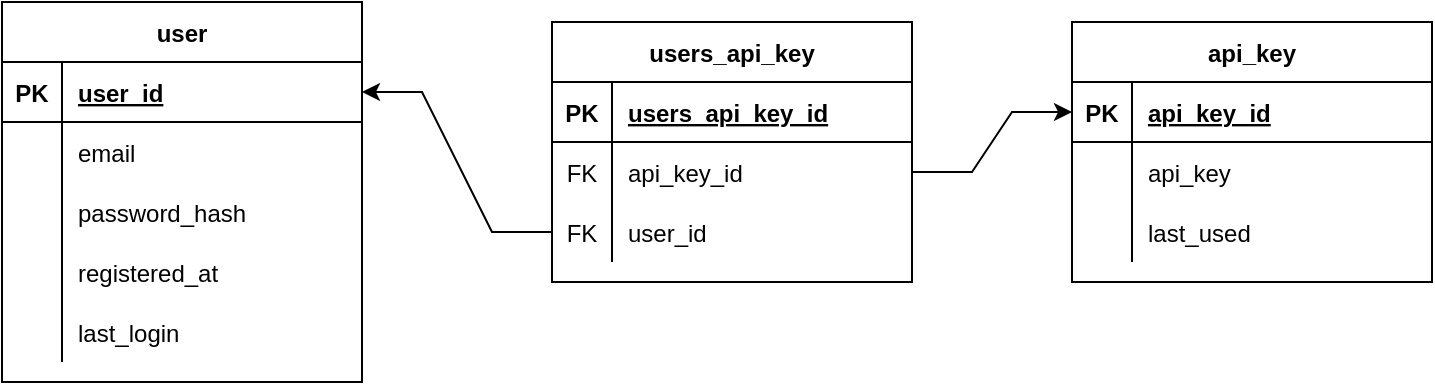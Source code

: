 <mxfile version="14.2.9" type="github"><diagram id="ywZs2xIxrQHkzVWZ9bWs" name="Page-1"><mxGraphModel dx="1350" dy="806" grid="1" gridSize="10" guides="1" tooltips="1" connect="1" arrows="1" fold="1" page="1" pageScale="1" pageWidth="850" pageHeight="1100" math="0" shadow="0"><root><mxCell id="0"/><mxCell id="1" parent="0"/><mxCell id="kaUXFSgNHzTCIUOwMRk4-1" value="user" style="shape=table;startSize=30;container=1;collapsible=1;childLayout=tableLayout;fixedRows=1;rowLines=0;fontStyle=1;align=center;resizeLast=1;" vertex="1" parent="1"><mxGeometry x="245" y="330" width="180" height="190" as="geometry"/></mxCell><mxCell id="kaUXFSgNHzTCIUOwMRk4-2" value="" style="shape=partialRectangle;collapsible=0;dropTarget=0;pointerEvents=0;fillColor=none;top=0;left=0;bottom=1;right=0;points=[[0,0.5],[1,0.5]];portConstraint=eastwest;" vertex="1" parent="kaUXFSgNHzTCIUOwMRk4-1"><mxGeometry y="30" width="180" height="30" as="geometry"/></mxCell><mxCell id="kaUXFSgNHzTCIUOwMRk4-3" value="PK" style="shape=partialRectangle;connectable=0;fillColor=none;top=0;left=0;bottom=0;right=0;fontStyle=1;overflow=hidden;" vertex="1" parent="kaUXFSgNHzTCIUOwMRk4-2"><mxGeometry width="30" height="30" as="geometry"/></mxCell><mxCell id="kaUXFSgNHzTCIUOwMRk4-4" value="user_id" style="shape=partialRectangle;connectable=0;fillColor=none;top=0;left=0;bottom=0;right=0;align=left;spacingLeft=6;fontStyle=5;overflow=hidden;" vertex="1" parent="kaUXFSgNHzTCIUOwMRk4-2"><mxGeometry x="30" width="150" height="30" as="geometry"/></mxCell><mxCell id="kaUXFSgNHzTCIUOwMRk4-5" value="" style="shape=partialRectangle;collapsible=0;dropTarget=0;pointerEvents=0;fillColor=none;top=0;left=0;bottom=0;right=0;points=[[0,0.5],[1,0.5]];portConstraint=eastwest;" vertex="1" parent="kaUXFSgNHzTCIUOwMRk4-1"><mxGeometry y="60" width="180" height="30" as="geometry"/></mxCell><mxCell id="kaUXFSgNHzTCIUOwMRk4-6" value="" style="shape=partialRectangle;connectable=0;fillColor=none;top=0;left=0;bottom=0;right=0;editable=1;overflow=hidden;" vertex="1" parent="kaUXFSgNHzTCIUOwMRk4-5"><mxGeometry width="30" height="30" as="geometry"/></mxCell><mxCell id="kaUXFSgNHzTCIUOwMRk4-7" value="email" style="shape=partialRectangle;connectable=0;fillColor=none;top=0;left=0;bottom=0;right=0;align=left;spacingLeft=6;overflow=hidden;" vertex="1" parent="kaUXFSgNHzTCIUOwMRk4-5"><mxGeometry x="30" width="150" height="30" as="geometry"/></mxCell><mxCell id="kaUXFSgNHzTCIUOwMRk4-8" value="" style="shape=partialRectangle;collapsible=0;dropTarget=0;pointerEvents=0;fillColor=none;top=0;left=0;bottom=0;right=0;points=[[0,0.5],[1,0.5]];portConstraint=eastwest;" vertex="1" parent="kaUXFSgNHzTCIUOwMRk4-1"><mxGeometry y="90" width="180" height="30" as="geometry"/></mxCell><mxCell id="kaUXFSgNHzTCIUOwMRk4-9" value="" style="shape=partialRectangle;connectable=0;fillColor=none;top=0;left=0;bottom=0;right=0;editable=1;overflow=hidden;" vertex="1" parent="kaUXFSgNHzTCIUOwMRk4-8"><mxGeometry width="30" height="30" as="geometry"/></mxCell><mxCell id="kaUXFSgNHzTCIUOwMRk4-10" value="password_hash" style="shape=partialRectangle;connectable=0;fillColor=none;top=0;left=0;bottom=0;right=0;align=left;spacingLeft=6;overflow=hidden;" vertex="1" parent="kaUXFSgNHzTCIUOwMRk4-8"><mxGeometry x="30" width="150" height="30" as="geometry"/></mxCell><mxCell id="kaUXFSgNHzTCIUOwMRk4-11" value="" style="shape=partialRectangle;collapsible=0;dropTarget=0;pointerEvents=0;fillColor=none;top=0;left=0;bottom=0;right=0;points=[[0,0.5],[1,0.5]];portConstraint=eastwest;" vertex="1" parent="kaUXFSgNHzTCIUOwMRk4-1"><mxGeometry y="120" width="180" height="30" as="geometry"/></mxCell><mxCell id="kaUXFSgNHzTCIUOwMRk4-12" value="" style="shape=partialRectangle;connectable=0;fillColor=none;top=0;left=0;bottom=0;right=0;editable=1;overflow=hidden;" vertex="1" parent="kaUXFSgNHzTCIUOwMRk4-11"><mxGeometry width="30" height="30" as="geometry"/></mxCell><mxCell id="kaUXFSgNHzTCIUOwMRk4-13" value="registered_at" style="shape=partialRectangle;connectable=0;fillColor=none;top=0;left=0;bottom=0;right=0;align=left;spacingLeft=6;overflow=hidden;" vertex="1" parent="kaUXFSgNHzTCIUOwMRk4-11"><mxGeometry x="30" width="150" height="30" as="geometry"/></mxCell><mxCell id="kaUXFSgNHzTCIUOwMRk4-14" style="shape=partialRectangle;collapsible=0;dropTarget=0;pointerEvents=0;fillColor=none;top=0;left=0;bottom=0;right=0;points=[[0,0.5],[1,0.5]];portConstraint=eastwest;" vertex="1" parent="kaUXFSgNHzTCIUOwMRk4-1"><mxGeometry y="150" width="180" height="30" as="geometry"/></mxCell><mxCell id="kaUXFSgNHzTCIUOwMRk4-15" style="shape=partialRectangle;connectable=0;fillColor=none;top=0;left=0;bottom=0;right=0;editable=1;overflow=hidden;" vertex="1" parent="kaUXFSgNHzTCIUOwMRk4-14"><mxGeometry width="30" height="30" as="geometry"/></mxCell><mxCell id="kaUXFSgNHzTCIUOwMRk4-16" value="last_login" style="shape=partialRectangle;connectable=0;fillColor=none;top=0;left=0;bottom=0;right=0;align=left;spacingLeft=6;overflow=hidden;" vertex="1" parent="kaUXFSgNHzTCIUOwMRk4-14"><mxGeometry x="30" width="150" height="30" as="geometry"/></mxCell><mxCell id="kaUXFSgNHzTCIUOwMRk4-17" value="api_key" style="shape=table;startSize=30;container=1;collapsible=1;childLayout=tableLayout;fixedRows=1;rowLines=0;fontStyle=1;align=center;resizeLast=1;" vertex="1" parent="1"><mxGeometry x="780" y="340" width="180" height="130" as="geometry"/></mxCell><mxCell id="kaUXFSgNHzTCIUOwMRk4-18" value="" style="shape=partialRectangle;collapsible=0;dropTarget=0;pointerEvents=0;fillColor=none;top=0;left=0;bottom=1;right=0;points=[[0,0.5],[1,0.5]];portConstraint=eastwest;" vertex="1" parent="kaUXFSgNHzTCIUOwMRk4-17"><mxGeometry y="30" width="180" height="30" as="geometry"/></mxCell><mxCell id="kaUXFSgNHzTCIUOwMRk4-19" value="PK" style="shape=partialRectangle;connectable=0;fillColor=none;top=0;left=0;bottom=0;right=0;fontStyle=1;overflow=hidden;" vertex="1" parent="kaUXFSgNHzTCIUOwMRk4-18"><mxGeometry width="30" height="30" as="geometry"/></mxCell><mxCell id="kaUXFSgNHzTCIUOwMRk4-20" value="api_key_id" style="shape=partialRectangle;connectable=0;fillColor=none;top=0;left=0;bottom=0;right=0;align=left;spacingLeft=6;fontStyle=5;overflow=hidden;" vertex="1" parent="kaUXFSgNHzTCIUOwMRk4-18"><mxGeometry x="30" width="150" height="30" as="geometry"/></mxCell><mxCell id="kaUXFSgNHzTCIUOwMRk4-21" value="" style="shape=partialRectangle;collapsible=0;dropTarget=0;pointerEvents=0;fillColor=none;top=0;left=0;bottom=0;right=0;points=[[0,0.5],[1,0.5]];portConstraint=eastwest;" vertex="1" parent="kaUXFSgNHzTCIUOwMRk4-17"><mxGeometry y="60" width="180" height="30" as="geometry"/></mxCell><mxCell id="kaUXFSgNHzTCIUOwMRk4-22" value="" style="shape=partialRectangle;connectable=0;fillColor=none;top=0;left=0;bottom=0;right=0;editable=1;overflow=hidden;" vertex="1" parent="kaUXFSgNHzTCIUOwMRk4-21"><mxGeometry width="30" height="30" as="geometry"/></mxCell><mxCell id="kaUXFSgNHzTCIUOwMRk4-23" value="api_key" style="shape=partialRectangle;connectable=0;fillColor=none;top=0;left=0;bottom=0;right=0;align=left;spacingLeft=6;overflow=hidden;" vertex="1" parent="kaUXFSgNHzTCIUOwMRk4-21"><mxGeometry x="30" width="150" height="30" as="geometry"/></mxCell><mxCell id="kaUXFSgNHzTCIUOwMRk4-24" value="" style="shape=partialRectangle;collapsible=0;dropTarget=0;pointerEvents=0;fillColor=none;top=0;left=0;bottom=0;right=0;points=[[0,0.5],[1,0.5]];portConstraint=eastwest;" vertex="1" parent="kaUXFSgNHzTCIUOwMRk4-17"><mxGeometry y="90" width="180" height="30" as="geometry"/></mxCell><mxCell id="kaUXFSgNHzTCIUOwMRk4-25" value="" style="shape=partialRectangle;connectable=0;fillColor=none;top=0;left=0;bottom=0;right=0;editable=1;overflow=hidden;" vertex="1" parent="kaUXFSgNHzTCIUOwMRk4-24"><mxGeometry width="30" height="30" as="geometry"/></mxCell><mxCell id="kaUXFSgNHzTCIUOwMRk4-26" value="last_used" style="shape=partialRectangle;connectable=0;fillColor=none;top=0;left=0;bottom=0;right=0;align=left;spacingLeft=6;overflow=hidden;" vertex="1" parent="kaUXFSgNHzTCIUOwMRk4-24"><mxGeometry x="30" width="150" height="30" as="geometry"/></mxCell><mxCell id="kaUXFSgNHzTCIUOwMRk4-33" value="users_api_key" style="shape=table;startSize=30;container=1;collapsible=1;childLayout=tableLayout;fixedRows=1;rowLines=0;fontStyle=1;align=center;resizeLast=1;" vertex="1" parent="1"><mxGeometry x="520" y="340" width="180" height="130" as="geometry"/></mxCell><mxCell id="kaUXFSgNHzTCIUOwMRk4-34" value="" style="shape=partialRectangle;collapsible=0;dropTarget=0;pointerEvents=0;fillColor=none;top=0;left=0;bottom=1;right=0;points=[[0,0.5],[1,0.5]];portConstraint=eastwest;" vertex="1" parent="kaUXFSgNHzTCIUOwMRk4-33"><mxGeometry y="30" width="180" height="30" as="geometry"/></mxCell><mxCell id="kaUXFSgNHzTCIUOwMRk4-35" value="PK" style="shape=partialRectangle;connectable=0;fillColor=none;top=0;left=0;bottom=0;right=0;fontStyle=1;overflow=hidden;" vertex="1" parent="kaUXFSgNHzTCIUOwMRk4-34"><mxGeometry width="30" height="30" as="geometry"/></mxCell><mxCell id="kaUXFSgNHzTCIUOwMRk4-36" value="users_api_key_id" style="shape=partialRectangle;connectable=0;fillColor=none;top=0;left=0;bottom=0;right=0;align=left;spacingLeft=6;fontStyle=5;overflow=hidden;" vertex="1" parent="kaUXFSgNHzTCIUOwMRk4-34"><mxGeometry x="30" width="150" height="30" as="geometry"/></mxCell><mxCell id="kaUXFSgNHzTCIUOwMRk4-37" value="" style="shape=partialRectangle;collapsible=0;dropTarget=0;pointerEvents=0;fillColor=none;top=0;left=0;bottom=0;right=0;points=[[0,0.5],[1,0.5]];portConstraint=eastwest;" vertex="1" parent="kaUXFSgNHzTCIUOwMRk4-33"><mxGeometry y="60" width="180" height="30" as="geometry"/></mxCell><mxCell id="kaUXFSgNHzTCIUOwMRk4-38" value="FK" style="shape=partialRectangle;connectable=0;fillColor=none;top=0;left=0;bottom=0;right=0;editable=1;overflow=hidden;" vertex="1" parent="kaUXFSgNHzTCIUOwMRk4-37"><mxGeometry width="30" height="30" as="geometry"/></mxCell><mxCell id="kaUXFSgNHzTCIUOwMRk4-39" value="api_key_id" style="shape=partialRectangle;connectable=0;fillColor=none;top=0;left=0;bottom=0;right=0;align=left;spacingLeft=6;overflow=hidden;" vertex="1" parent="kaUXFSgNHzTCIUOwMRk4-37"><mxGeometry x="30" width="150" height="30" as="geometry"/></mxCell><mxCell id="kaUXFSgNHzTCIUOwMRk4-40" value="" style="shape=partialRectangle;collapsible=0;dropTarget=0;pointerEvents=0;fillColor=none;top=0;left=0;bottom=0;right=0;points=[[0,0.5],[1,0.5]];portConstraint=eastwest;" vertex="1" parent="kaUXFSgNHzTCIUOwMRk4-33"><mxGeometry y="90" width="180" height="30" as="geometry"/></mxCell><mxCell id="kaUXFSgNHzTCIUOwMRk4-41" value="FK" style="shape=partialRectangle;connectable=0;fillColor=none;top=0;left=0;bottom=0;right=0;editable=1;overflow=hidden;" vertex="1" parent="kaUXFSgNHzTCIUOwMRk4-40"><mxGeometry width="30" height="30" as="geometry"/></mxCell><mxCell id="kaUXFSgNHzTCIUOwMRk4-42" value="user_id" style="shape=partialRectangle;connectable=0;fillColor=none;top=0;left=0;bottom=0;right=0;align=left;spacingLeft=6;overflow=hidden;" vertex="1" parent="kaUXFSgNHzTCIUOwMRk4-40"><mxGeometry x="30" width="150" height="30" as="geometry"/></mxCell><mxCell id="kaUXFSgNHzTCIUOwMRk4-45" style="edgeStyle=entityRelationEdgeStyle;rounded=0;orthogonalLoop=1;jettySize=auto;html=1;" edge="1" parent="1" source="kaUXFSgNHzTCIUOwMRk4-37" target="kaUXFSgNHzTCIUOwMRk4-18"><mxGeometry relative="1" as="geometry"/></mxCell><mxCell id="kaUXFSgNHzTCIUOwMRk4-46" style="edgeStyle=entityRelationEdgeStyle;rounded=0;orthogonalLoop=1;jettySize=auto;html=1;" edge="1" parent="1" source="kaUXFSgNHzTCIUOwMRk4-40" target="kaUXFSgNHzTCIUOwMRk4-2"><mxGeometry relative="1" as="geometry"/></mxCell></root></mxGraphModel></diagram></mxfile>